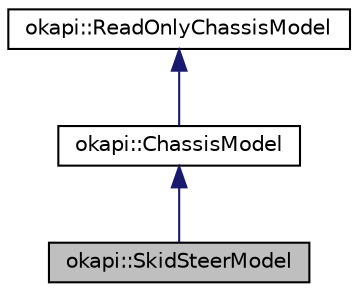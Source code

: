 digraph "okapi::SkidSteerModel"
{
 // LATEX_PDF_SIZE
  edge [fontname="Helvetica",fontsize="10",labelfontname="Helvetica",labelfontsize="10"];
  node [fontname="Helvetica",fontsize="10",shape=record];
  Node1 [label="okapi::SkidSteerModel",height=0.2,width=0.4,color="black", fillcolor="grey75", style="filled", fontcolor="black",tooltip=" "];
  Node2 -> Node1 [dir="back",color="midnightblue",fontsize="10",style="solid",fontname="Helvetica"];
  Node2 [label="okapi::ChassisModel",height=0.2,width=0.4,color="black", fillcolor="white", style="filled",URL="$classokapi_1_1ChassisModel.html",tooltip=" "];
  Node3 -> Node2 [dir="back",color="midnightblue",fontsize="10",style="solid",fontname="Helvetica"];
  Node3 [label="okapi::ReadOnlyChassisModel",height=0.2,width=0.4,color="black", fillcolor="white", style="filled",URL="$classokapi_1_1ReadOnlyChassisModel.html",tooltip=" "];
}
